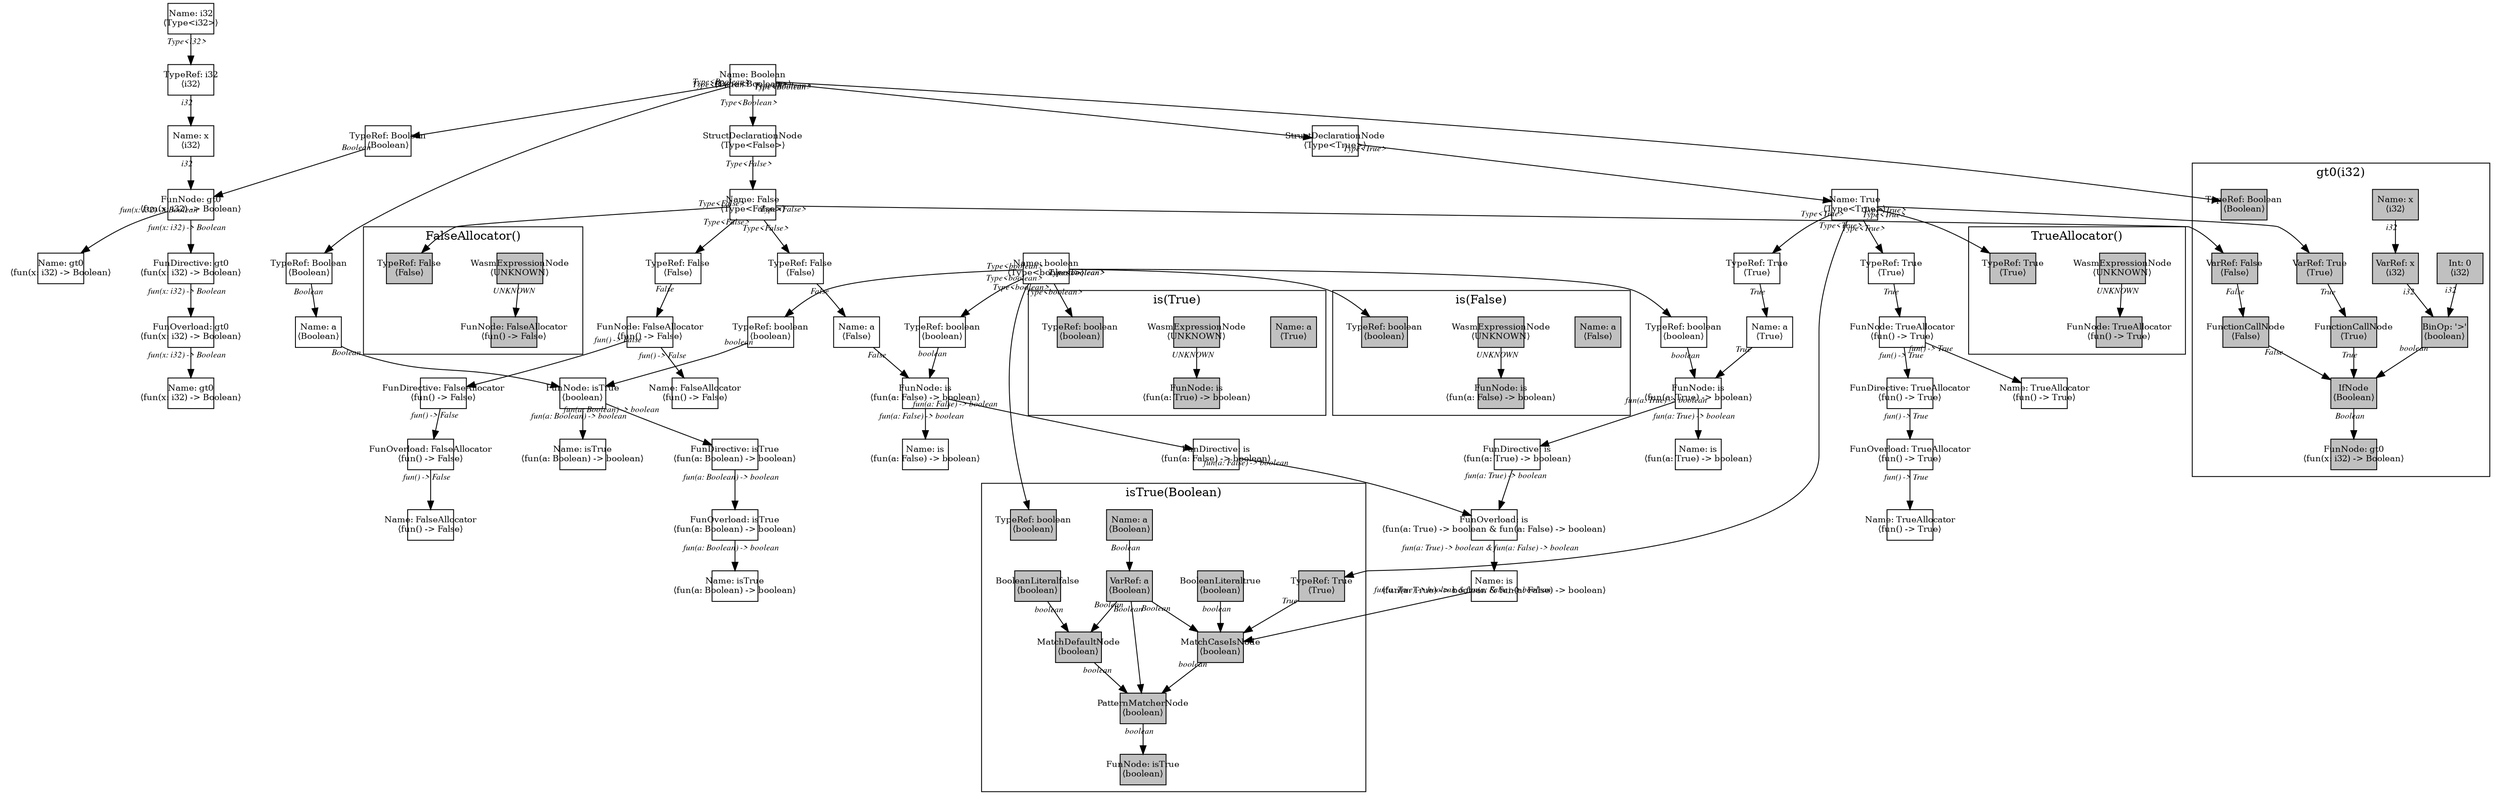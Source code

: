digraph Document {
  node [shape=box,fixedsize=shape fontsize=10]
  1 [label="Name: i32\n⟨Type<i32>⟩", fillcolor=grey];
  2 [label="Name: boolean\n⟨Type<boolean>⟩", fillcolor=grey];
  3 [label="Name: Boolean\n⟨Type<Boolean>⟩", fillcolor=grey];
  4 [label="StructDeclarationNode\n⟨Type<True>⟩", fillcolor=grey];
  5 [label="Name: True\n⟨Type<True>⟩", fillcolor=grey];
  6 [label="StructDeclarationNode\n⟨Type<False>⟩", fillcolor=grey];
  7 [label="Name: False\n⟨Type<False>⟩", fillcolor=grey];
  8 [label="FunOverload: gt0\n⟨fun(x: i32) -> Boolean⟩", fillcolor=grey];
  9 [label="FunDirective: gt0\n⟨fun(x: i32) -> Boolean⟩", fillcolor=grey];
  10 [label="FunNode: gt0\n⟨fun(x: i32) -> Boolean⟩", fillcolor=grey];
  11 [label="TypeRef: i32\n⟨i32⟩", fillcolor=grey];
  12 [label="Name: x\n⟨i32⟩", fillcolor=grey];
  13 [label="TypeRef: Boolean\n⟨Boolean⟩", fillcolor=grey];
  14 [label="Name: gt0\n⟨fun(x: i32) -> Boolean⟩", fillcolor=grey];
  15 [label="Name: gt0\n⟨fun(x: i32) -> Boolean⟩", fillcolor=grey];
  16 [label="FunOverload: isTrue\n⟨fun(a: Boolean) -> boolean⟩", fillcolor=grey];
  17 [label="FunDirective: isTrue\n⟨fun(a: Boolean) -> boolean⟩", fillcolor=grey];
  18 [label="FunNode: isTrue\n⟨boolean⟩", fillcolor=grey];
  19 [label="TypeRef: Boolean\n⟨Boolean⟩", fillcolor=grey];
  20 [label="Name: a\n⟨Boolean⟩", fillcolor=grey];
  21 [label="TypeRef: boolean\n⟨boolean⟩", fillcolor=grey];
  22 [label="Name: isTrue\n⟨fun(a: Boolean) -> boolean⟩", fillcolor=grey];
  23 [label="Name: isTrue\n⟨fun(a: Boolean) -> boolean⟩", fillcolor=grey];
  24 [label="FunOverload: TrueAllocator\n⟨fun() -> True⟩", fillcolor=grey];
  25 [label="FunDirective: TrueAllocator\n⟨fun() -> True⟩", fillcolor=grey];
  26 [label="FunNode: TrueAllocator\n⟨fun() -> True⟩", fillcolor=grey];
  27 [label="TypeRef: True\n⟨True⟩", fillcolor=grey];
  28 [label="Name: TrueAllocator\n⟨fun() -> True⟩", fillcolor=grey];
  29 [label="Name: TrueAllocator\n⟨fun() -> True⟩", fillcolor=grey];
  30 [label="FunOverload: is\n⟨fun(a: True) -> boolean & fun(a: False) -> boolean⟩", fillcolor=grey];
  31 [label="FunDirective: is\n⟨fun(a: True) -> boolean⟩", fillcolor=grey];
  32 [label="FunNode: is\n⟨fun(a: True) -> boolean⟩", fillcolor=grey];
  33 [label="TypeRef: True\n⟨True⟩", fillcolor=grey];
  34 [label="Name: a\n⟨True⟩", fillcolor=grey];
  35 [label="TypeRef: boolean\n⟨boolean⟩", fillcolor=grey];
  36 [label="Name: is\n⟨fun(a: True) -> boolean⟩", fillcolor=grey];
  37 [label="FunDirective: is\n⟨fun(a: False) -> boolean⟩", fillcolor=grey];
  38 [label="FunNode: is\n⟨fun(a: False) -> boolean⟩", fillcolor=grey];
  39 [label="TypeRef: False\n⟨False⟩", fillcolor=grey];
  40 [label="Name: a\n⟨False⟩", fillcolor=grey];
  41 [label="TypeRef: boolean\n⟨boolean⟩", fillcolor=grey];
  42 [label="Name: is\n⟨fun(a: False) -> boolean⟩", fillcolor=grey];
  43 [label="Name: is\n⟨fun(a: True) -> boolean & fun(a: False) -> boolean⟩", fillcolor=grey];
  44 [label="FunOverload: FalseAllocator\n⟨fun() -> False⟩", fillcolor=grey];
  45 [label="FunDirective: FalseAllocator\n⟨fun() -> False⟩", fillcolor=grey];
  46 [label="FunNode: FalseAllocator\n⟨fun() -> False⟩", fillcolor=grey];
  47 [label="TypeRef: False\n⟨False⟩", fillcolor=grey];
  48 [label="Name: FalseAllocator\n⟨fun() -> False⟩", fillcolor=grey];
  49 [label="Name: FalseAllocator\n⟨fun() -> False⟩", fillcolor=grey];
  subgraph cluster0 {
    node [style=filled, fillcolor=grey];
    50 [label="Name: x\n⟨i32⟩", fillcolor=grey];
    51 [label="IfNode\n⟨Boolean⟩", fillcolor=grey];
    52 [label="FunctionCallNode\n⟨True⟩", fillcolor=grey];
    53 [label="VarRef: True\n⟨True⟩", fillcolor=grey];
    54 [label="BinOp: '>'\n⟨boolean⟩", fillcolor=grey];
    55 [label="VarRef: x\n⟨i32⟩", fillcolor=grey];
    56 [label="Int: 0\n⟨i32⟩", fillcolor=grey];
    57 [label="FunctionCallNode\n⟨False⟩", fillcolor=grey];
    58 [label="VarRef: False\n⟨False⟩", fillcolor=grey];
    59 [label="FunNode: gt0\n⟨fun(x: i32) -> Boolean⟩", fillcolor=grey];
    60 [label="TypeRef: Boolean\n⟨Boolean⟩", fillcolor=grey];
    50 -> 55[taillabel="i32" labeldistance="1" fontname="times  italic" fontsize = 10 color="black" ];
    51 -> 59[taillabel="Boolean" labeldistance="1" fontname="times  italic" fontsize = 10 color="black" ];
    52 -> 51[taillabel="True" labeldistance="1" fontname="times  italic" fontsize = 10 color="black" ];
    53 -> 52[taillabel="True" labeldistance="1" fontname="times  italic" fontsize = 10 color="black" ];
    54 -> 51[taillabel="boolean" labeldistance="1" fontname="times  italic" fontsize = 10 color="black" ];
    55 -> 54[taillabel="i32" labeldistance="1" fontname="times  italic" fontsize = 10 color="black" ];
    56 -> 54[taillabel="i32" labeldistance="1" fontname="times  italic" fontsize = 10 color="black" ];
    57 -> 51[taillabel="False" labeldistance="1" fontname="times  italic" fontsize = 10 color="black" ];
    58 -> 57[taillabel="False" labeldistance="1" fontname="times  italic" fontsize = 10 color="black" ];
  label = "gt0(i32)";
}
  subgraph cluster1 {
    node [style=filled, fillcolor=grey];
    61 [label="Name: a\n⟨Boolean⟩", fillcolor=grey];
    62 [label="PatternMatcherNode\n⟨boolean⟩", fillcolor=grey];
    63 [label="VarRef: a\n⟨Boolean⟩", fillcolor=grey];
    64 [label="MatchCaseIsNode\n⟨boolean⟩", fillcolor=grey];
    65 [label="TypeRef: True\n⟨True⟩", fillcolor=grey];
    66 [label="BooleanLiteraltrue\n⟨boolean⟩", fillcolor=grey];
    67 [label="MatchDefaultNode\n⟨boolean⟩", fillcolor=grey];
    68 [label="BooleanLiteralfalse\n⟨boolean⟩", fillcolor=grey];
    69 [label="FunNode: isTrue\n⟨boolean⟩", fillcolor=grey];
    70 [label="TypeRef: boolean\n⟨boolean⟩", fillcolor=grey];
    61 -> 63[taillabel="Boolean" labeldistance="1" fontname="times  italic" fontsize = 10 color="black" ];
    62 -> 69[taillabel="boolean" labeldistance="1" fontname="times  italic" fontsize = 10 color="black" ];
    63 -> 62[taillabel="Boolean" labeldistance="1" fontname="times  italic" fontsize = 10 color="black" ];
    63 -> 64[taillabel="Boolean" labeldistance="1" fontname="times  italic" fontsize = 10 color="black" ];
    63 -> 67[taillabel="Boolean" labeldistance="1" fontname="times  italic" fontsize = 10 color="black" ];
    64 -> 62[taillabel="boolean" labeldistance="1" fontname="times  italic" fontsize = 10 color="black" ];
    65 -> 64[taillabel="True" labeldistance="1" fontname="times  italic" fontsize = 10 color="black" ];
    66 -> 64[taillabel="boolean" labeldistance="1" fontname="times  italic" fontsize = 10 color="black" ];
    67 -> 62[taillabel="boolean" labeldistance="1" fontname="times  italic" fontsize = 10 color="black" ];
    68 -> 67[taillabel="boolean" labeldistance="1" fontname="times  italic" fontsize = 10 color="black" ];
  label = "isTrue(Boolean)";
}
  subgraph cluster2 {
    node [style=filled, fillcolor=grey];
    71 [label="Name: a\n⟨True⟩", fillcolor=grey];
    72 [label="WasmExpressionNode\n⟨UNKNOWN⟩", fillcolor=grey];
    73 [label="FunNode: is\n⟨fun(a: True) -> boolean⟩", fillcolor=grey];
    74 [label="TypeRef: boolean\n⟨boolean⟩", fillcolor=grey];
    72 -> 73[taillabel="UNKNOWN" labeldistance="1" fontname="times  italic" fontsize = 10 color="black" ];
  label = "is(True)";
}
  subgraph cluster3 {
    node [style=filled, fillcolor=grey];
    75 [label="Name: a\n⟨False⟩", fillcolor=grey];
    76 [label="WasmExpressionNode\n⟨UNKNOWN⟩", fillcolor=grey];
    77 [label="FunNode: is\n⟨fun(a: False) -> boolean⟩", fillcolor=grey];
    78 [label="TypeRef: boolean\n⟨boolean⟩", fillcolor=grey];
    76 -> 77[taillabel="UNKNOWN" labeldistance="1" fontname="times  italic" fontsize = 10 color="black" ];
  label = "is(False)";
}
  subgraph cluster4 {
    node [style=filled, fillcolor=grey];
    79 [label="WasmExpressionNode\n⟨UNKNOWN⟩", fillcolor=grey];
    80 [label="FunNode: TrueAllocator\n⟨fun() -> True⟩", fillcolor=grey];
    81 [label="TypeRef: True\n⟨True⟩", fillcolor=grey];
    79 -> 80[taillabel="UNKNOWN" labeldistance="1" fontname="times  italic" fontsize = 10 color="black" ];
  label = "TrueAllocator()";
}
  subgraph cluster5 {
    node [style=filled, fillcolor=grey];
    82 [label="WasmExpressionNode\n⟨UNKNOWN⟩", fillcolor=grey];
    83 [label="FunNode: FalseAllocator\n⟨fun() -> False⟩", fillcolor=grey];
    84 [label="TypeRef: False\n⟨False⟩", fillcolor=grey];
    82 -> 83[taillabel="UNKNOWN" labeldistance="1" fontname="times  italic" fontsize = 10 color="black" ];
  label = "FalseAllocator()";
}
  1 -> 11[taillabel="Type<i32>" labeldistance="1" fontname="times  italic" fontsize = 10 color="black" ];
  2 -> 21[taillabel="Type<boolean>" labeldistance="1" fontname="times  italic" fontsize = 10 color="black" ];
  2 -> 35[taillabel="Type<boolean>" labeldistance="1" fontname="times  italic" fontsize = 10 color="black" ];
  2 -> 41[taillabel="Type<boolean>" labeldistance="1" fontname="times  italic" fontsize = 10 color="black" ];
  2 -> 70[taillabel="Type<boolean>" labeldistance="1" fontname="times  italic" fontsize = 10 color="black" ];
  2 -> 74[taillabel="Type<boolean>" labeldistance="1" fontname="times  italic" fontsize = 10 color="black" ];
  2 -> 78[taillabel="Type<boolean>" labeldistance="1" fontname="times  italic" fontsize = 10 color="black" ];
  3 -> 4[taillabel="Type<Boolean>" labeldistance="1" fontname="times  italic" fontsize = 10 color="black" ];
  3 -> 6[taillabel="Type<Boolean>" labeldistance="1" fontname="times  italic" fontsize = 10 color="black" ];
  3 -> 13[taillabel="Type<Boolean>" labeldistance="1" fontname="times  italic" fontsize = 10 color="black" ];
  3 -> 19[taillabel="Type<Boolean>" labeldistance="1" fontname="times  italic" fontsize = 10 color="black" ];
  3 -> 60[taillabel="Type<Boolean>" labeldistance="1" fontname="times  italic" fontsize = 10 color="black" ];
  4 -> 5[taillabel="Type<True>" labeldistance="1" fontname="times  italic" fontsize = 10 color="black" ];
  5 -> 27[taillabel="Type<True>" labeldistance="1" fontname="times  italic" fontsize = 10 color="black" ];
  5 -> 33[taillabel="Type<True>" labeldistance="1" fontname="times  italic" fontsize = 10 color="black" ];
  5 -> 53[taillabel="Type<True>" labeldistance="1" fontname="times  italic" fontsize = 10 color="black" ];
  5 -> 65[taillabel="Type<True>" labeldistance="1" fontname="times  italic" fontsize = 10 color="black" ];
  5 -> 81[taillabel="Type<True>" labeldistance="1" fontname="times  italic" fontsize = 10 color="black" ];
  6 -> 7[taillabel="Type<False>" labeldistance="1" fontname="times  italic" fontsize = 10 color="black" ];
  7 -> 39[taillabel="Type<False>" labeldistance="1" fontname="times  italic" fontsize = 10 color="black" ];
  7 -> 47[taillabel="Type<False>" labeldistance="1" fontname="times  italic" fontsize = 10 color="black" ];
  7 -> 58[taillabel="Type<False>" labeldistance="1" fontname="times  italic" fontsize = 10 color="black" ];
  7 -> 84[taillabel="Type<False>" labeldistance="1" fontname="times  italic" fontsize = 10 color="black" ];
  8 -> 15[taillabel="fun(x: i32) -> Boolean" labeldistance="1" fontname="times  italic" fontsize = 10 color="black" ];
  9 -> 8[taillabel="fun(x: i32) -> Boolean" labeldistance="1" fontname="times  italic" fontsize = 10 color="black" ];
  10 -> 14[taillabel="fun(x: i32) -> Boolean" labeldistance="1" fontname="times  italic" fontsize = 10 color="black" ];
  10 -> 9[taillabel="fun(x: i32) -> Boolean" labeldistance="1" fontname="times  italic" fontsize = 10 color="black" ];
  11 -> 12[taillabel="i32" labeldistance="1" fontname="times  italic" fontsize = 10 color="black" ];
  12 -> 10[taillabel="i32" labeldistance="1" fontname="times  italic" fontsize = 10 color="black" ];
  13 -> 10[taillabel="Boolean" labeldistance="1" fontname="times  italic" fontsize = 10 color="black" ];
  16 -> 23[taillabel="fun(a: Boolean) -> boolean" labeldistance="1" fontname="times  italic" fontsize = 10 color="black" ];
  17 -> 16[taillabel="fun(a: Boolean) -> boolean" labeldistance="1" fontname="times  italic" fontsize = 10 color="black" ];
  18 -> 22[taillabel="fun(a: Boolean) -> boolean" labeldistance="1" fontname="times  italic" fontsize = 10 color="black" ];
  18 -> 17[taillabel="fun(a: Boolean) -> boolean" labeldistance="1" fontname="times  italic" fontsize = 10 color="black" ];
  19 -> 20[taillabel="Boolean" labeldistance="1" fontname="times  italic" fontsize = 10 color="black" ];
  20 -> 18[taillabel="Boolean" labeldistance="1" fontname="times  italic" fontsize = 10 color="black" ];
  21 -> 18[taillabel="boolean" labeldistance="1" fontname="times  italic" fontsize = 10 color="black" ];
  24 -> 29[taillabel="fun() -> True" labeldistance="1" fontname="times  italic" fontsize = 10 color="black" ];
  25 -> 24[taillabel="fun() -> True" labeldistance="1" fontname="times  italic" fontsize = 10 color="black" ];
  26 -> 28[taillabel="fun() -> True" labeldistance="1" fontname="times  italic" fontsize = 10 color="black" ];
  26 -> 25[taillabel="fun() -> True" labeldistance="1" fontname="times  italic" fontsize = 10 color="black" ];
  27 -> 26[taillabel="True" labeldistance="1" fontname="times  italic" fontsize = 10 color="black" ];
  30 -> 43[taillabel="fun(a: True) -> boolean & fun(a: False) -> boolean" labeldistance="1" fontname="times  italic" fontsize = 10 color="black" ];
  31 -> 30[taillabel="fun(a: True) -> boolean" labeldistance="1" fontname="times  italic" fontsize = 10 color="black" ];
  32 -> 36[taillabel="fun(a: True) -> boolean" labeldistance="1" fontname="times  italic" fontsize = 10 color="black" ];
  32 -> 31[taillabel="fun(a: True) -> boolean" labeldistance="1" fontname="times  italic" fontsize = 10 color="black" ];
  33 -> 34[taillabel="True" labeldistance="1" fontname="times  italic" fontsize = 10 color="black" ];
  34 -> 32[taillabel="True" labeldistance="1" fontname="times  italic" fontsize = 10 color="black" ];
  35 -> 32[taillabel="boolean" labeldistance="1" fontname="times  italic" fontsize = 10 color="black" ];
  37 -> 30[taillabel="fun(a: False) -> boolean" labeldistance="1" fontname="times  italic" fontsize = 10 color="black" ];
  38 -> 42[taillabel="fun(a: False) -> boolean" labeldistance="1" fontname="times  italic" fontsize = 10 color="black" ];
  38 -> 37[taillabel="fun(a: False) -> boolean" labeldistance="1" fontname="times  italic" fontsize = 10 color="black" ];
  39 -> 40[taillabel="False" labeldistance="1" fontname="times  italic" fontsize = 10 color="black" ];
  40 -> 38[taillabel="False" labeldistance="1" fontname="times  italic" fontsize = 10 color="black" ];
  41 -> 38[taillabel="boolean" labeldistance="1" fontname="times  italic" fontsize = 10 color="black" ];
  43 -> 64[taillabel="fun(a: True) -> boolean & fun(a: False) -> boolean" labeldistance="1" fontname="times  italic" fontsize = 10 color="black" ];
  44 -> 49[taillabel="fun() -> False" labeldistance="1" fontname="times  italic" fontsize = 10 color="black" ];
  45 -> 44[taillabel="fun() -> False" labeldistance="1" fontname="times  italic" fontsize = 10 color="black" ];
  46 -> 48[taillabel="fun() -> False" labeldistance="1" fontname="times  italic" fontsize = 10 color="black" ];
  46 -> 45[taillabel="fun() -> False" labeldistance="1" fontname="times  italic" fontsize = 10 color="black" ];
  47 -> 46[taillabel="False" labeldistance="1" fontname="times  italic" fontsize = 10 color="black" ];
  label="";
}
